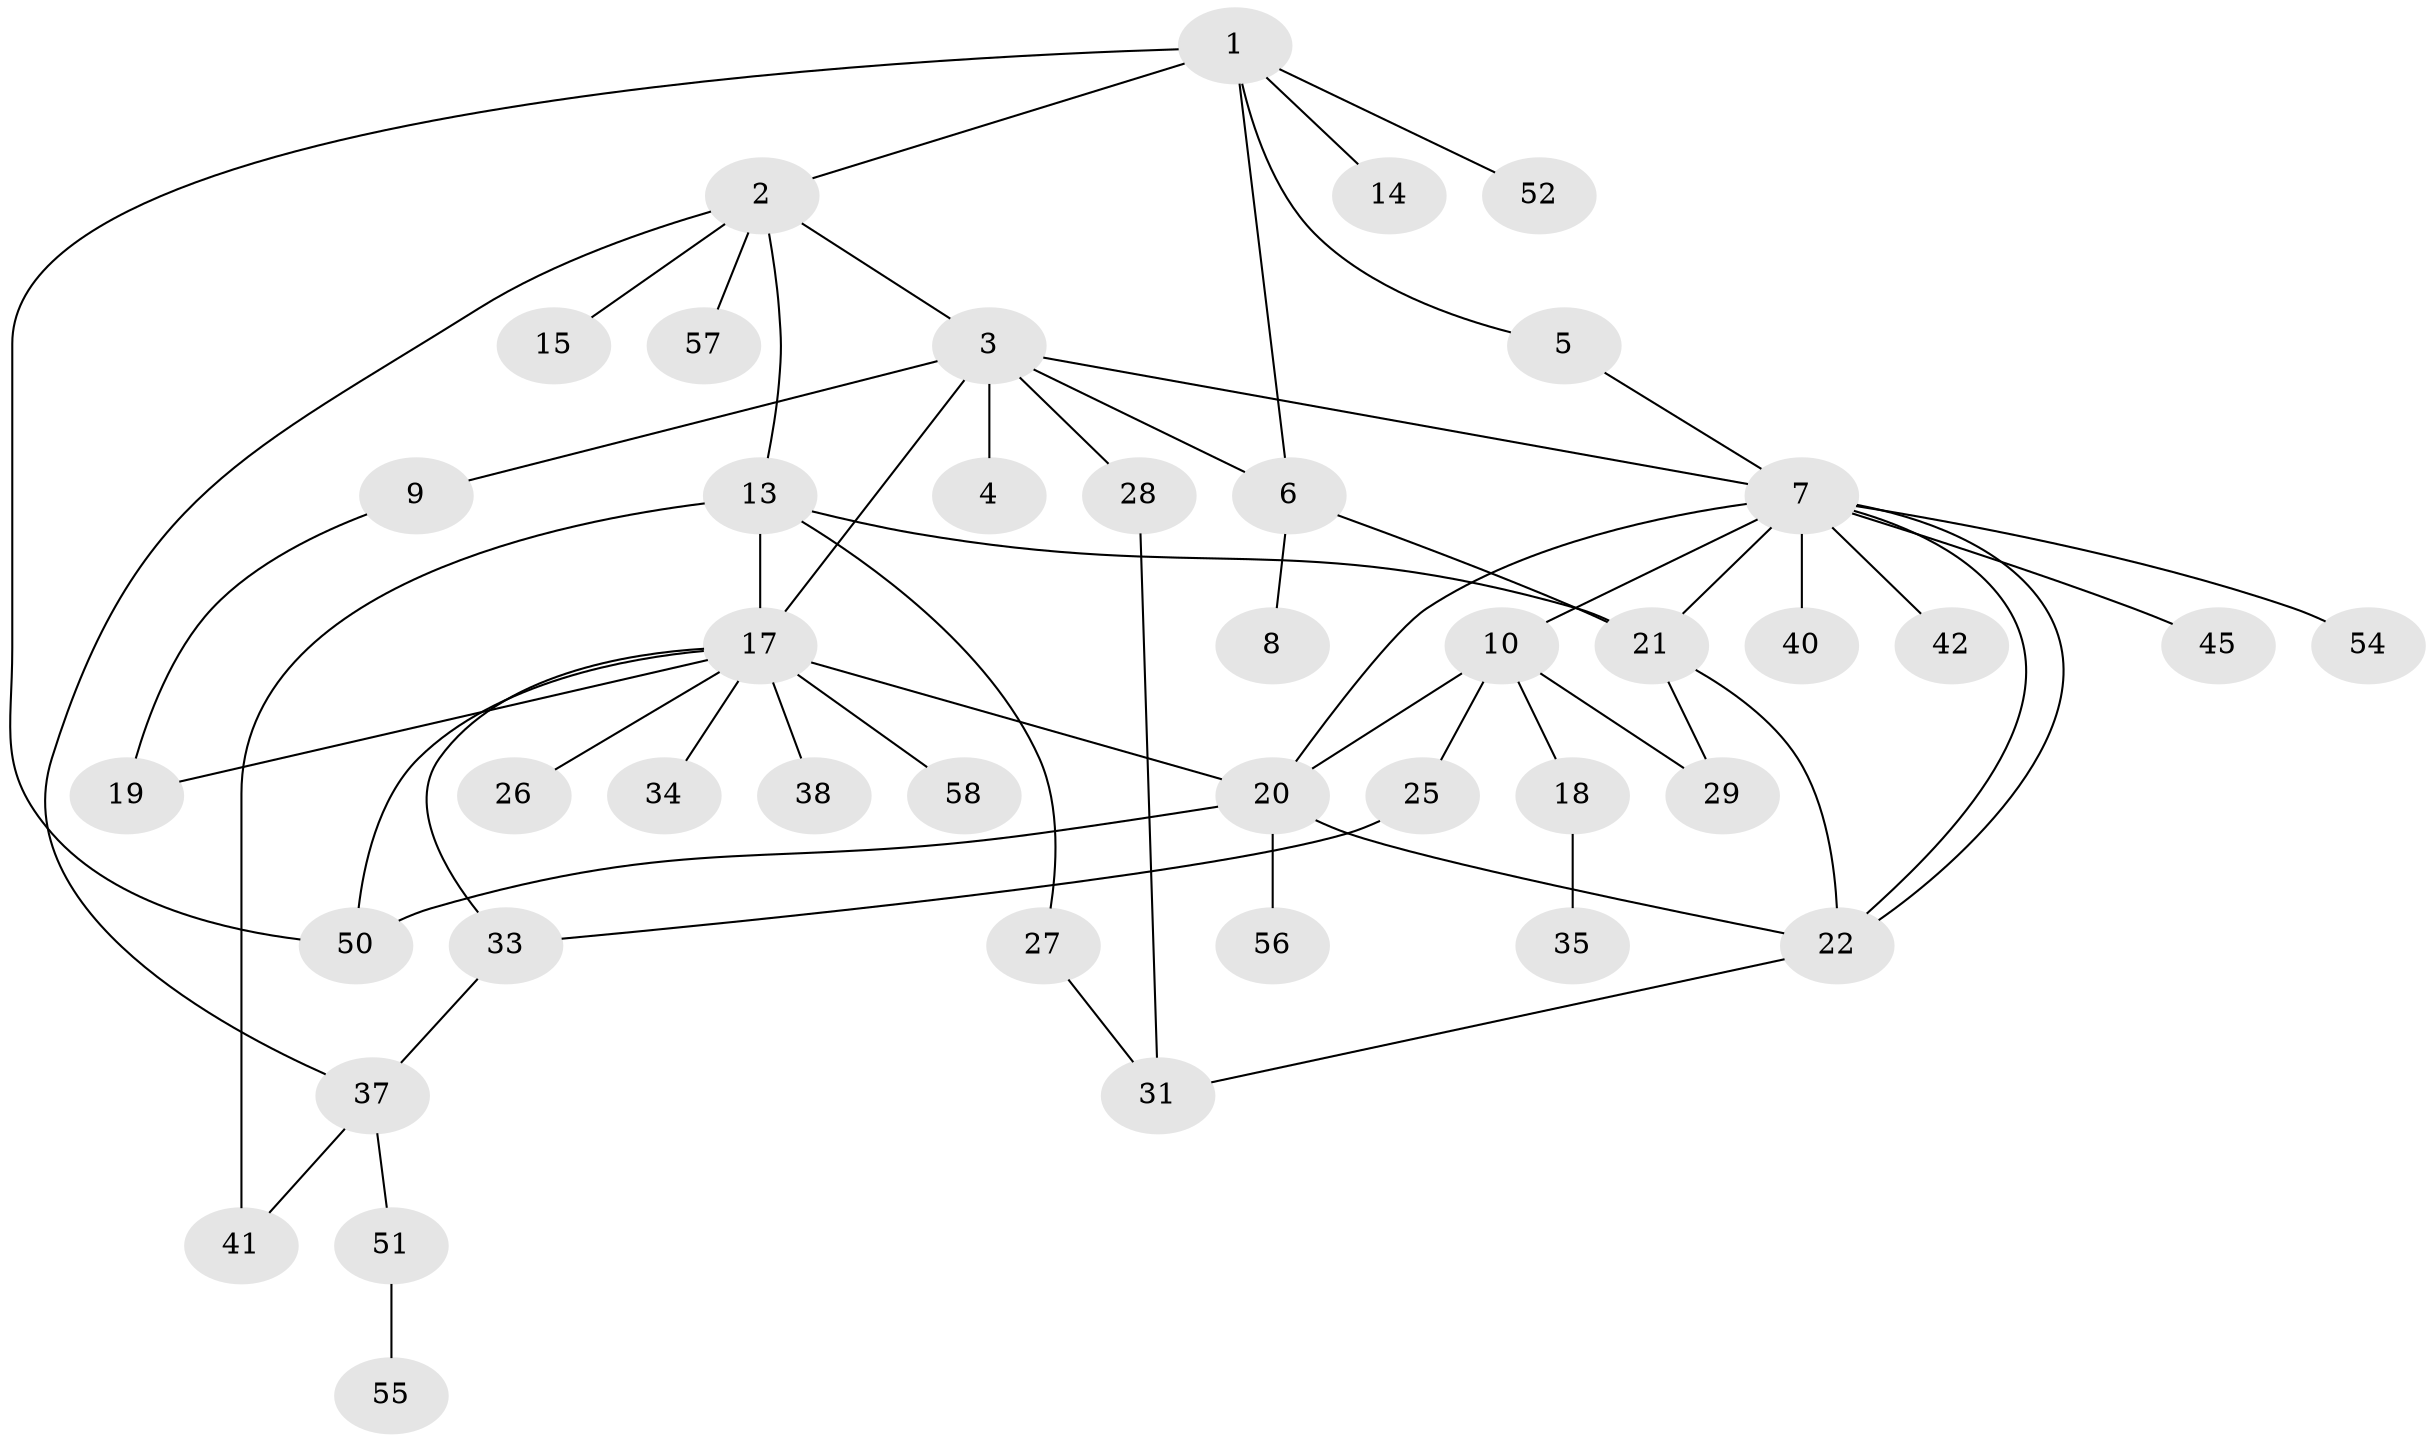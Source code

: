 // Generated by graph-tools (version 1.1) at 2025/51/02/27/25 19:51:54]
// undirected, 42 vertices, 60 edges
graph export_dot {
graph [start="1"]
  node [color=gray90,style=filled];
  1 [super="+46"];
  2 [super="+49"];
  3 [super="+16"];
  4;
  5;
  6 [super="+11"];
  7 [super="+12"];
  8;
  9;
  10 [super="+23"];
  13 [super="+24"];
  14;
  15;
  17 [super="+48"];
  18 [super="+53"];
  19 [super="+44"];
  20 [super="+30"];
  21 [super="+36"];
  22;
  25 [super="+32"];
  26;
  27;
  28;
  29;
  31 [super="+39"];
  33 [super="+43"];
  34;
  35;
  37 [super="+47"];
  38;
  40;
  41;
  42;
  45;
  50;
  51;
  52;
  54;
  55;
  56;
  57;
  58;
  1 -- 2;
  1 -- 5;
  1 -- 6;
  1 -- 14;
  1 -- 50;
  1 -- 52;
  2 -- 3;
  2 -- 13;
  2 -- 15;
  2 -- 37;
  2 -- 57;
  3 -- 4;
  3 -- 6;
  3 -- 9;
  3 -- 17;
  3 -- 28;
  3 -- 7;
  5 -- 7;
  6 -- 8;
  6 -- 21;
  7 -- 10;
  7 -- 21;
  7 -- 22;
  7 -- 22;
  7 -- 40;
  7 -- 42;
  7 -- 45;
  7 -- 54;
  7 -- 20;
  9 -- 19;
  10 -- 18;
  10 -- 20;
  10 -- 25;
  10 -- 29;
  13 -- 17;
  13 -- 21;
  13 -- 27;
  13 -- 41;
  17 -- 20 [weight=2];
  17 -- 26;
  17 -- 33;
  17 -- 34;
  17 -- 38;
  17 -- 58;
  17 -- 50;
  17 -- 19;
  18 -- 35;
  20 -- 22;
  20 -- 56;
  20 -- 50;
  21 -- 22;
  21 -- 29;
  22 -- 31;
  25 -- 33;
  27 -- 31;
  28 -- 31;
  33 -- 37;
  37 -- 51;
  37 -- 41;
  51 -- 55;
}
